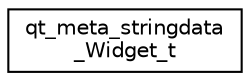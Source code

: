 digraph "Graphical Class Hierarchy"
{
  edge [fontname="Helvetica",fontsize="10",labelfontname="Helvetica",labelfontsize="10"];
  node [fontname="Helvetica",fontsize="10",shape=record];
  rankdir="LR";
  Node0 [label="qt_meta_stringdata\l_Widget_t",height=0.2,width=0.4,color="black", fillcolor="white", style="filled",URL="$structqt__meta__stringdata__Widget__t.html"];
}
